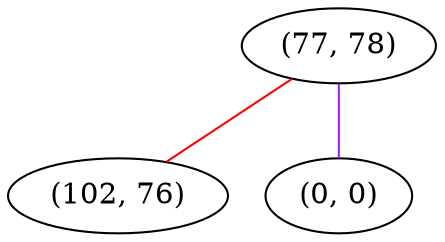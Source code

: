 graph "" {
"(77, 78)";
"(102, 76)";
"(0, 0)";
"(77, 78)" -- "(102, 76)"  [color=red, key=0, weight=1];
"(77, 78)" -- "(0, 0)"  [color=purple, key=0, weight=4];
}
